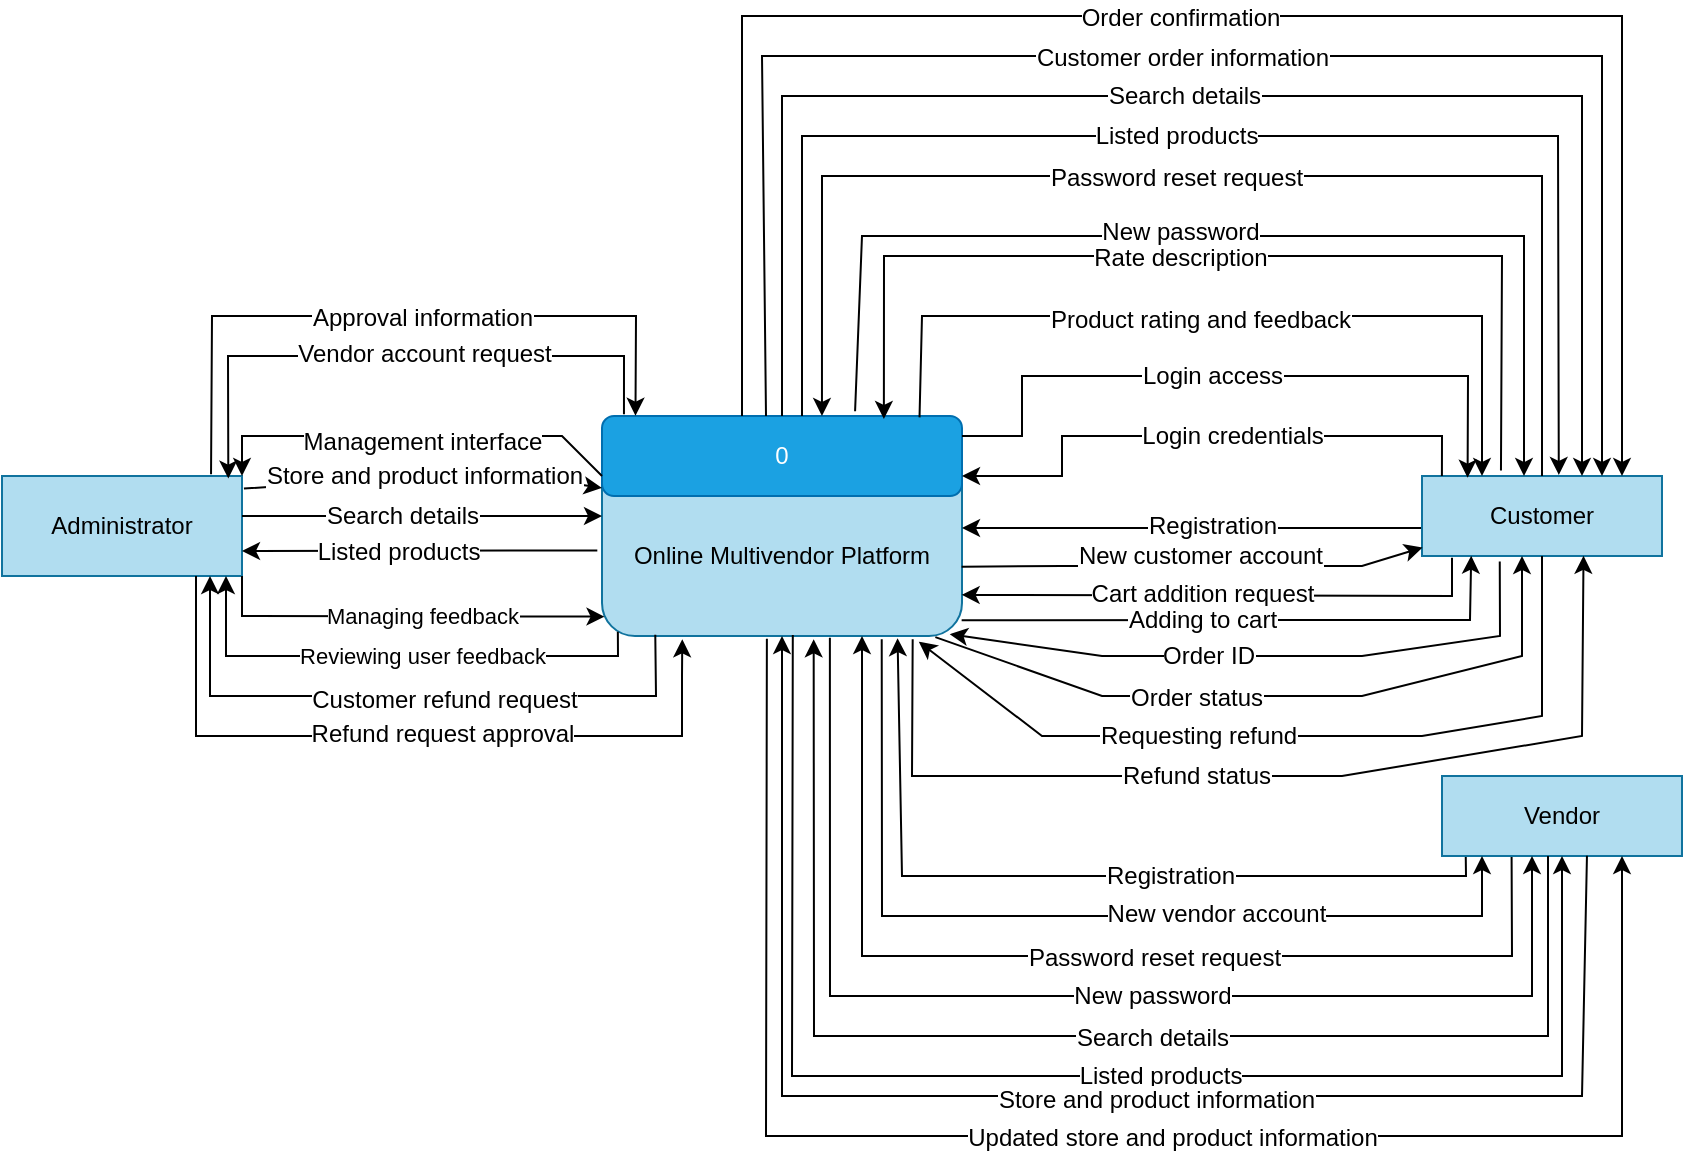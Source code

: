 <mxfile version="20.8.16" type="device"><diagram id="R2lEEEUBdFMjLlhIrx00" name="Page-1"><mxGraphModel dx="978" dy="571" grid="1" gridSize="10" guides="1" tooltips="1" connect="1" arrows="1" fold="1" page="1" pageScale="1" pageWidth="850" pageHeight="1100" math="0" shadow="0" extFonts="Permanent Marker^https://fonts.googleapis.com/css?family=Permanent+Marker"><root><mxCell id="0"/><mxCell id="1" parent="0"/><mxCell id="hxaN8XQYAj4pmijbKyGM-1" value="Customer" style="rounded=0;whiteSpace=wrap;html=1;fillColor=#b1ddf0;strokeColor=#10739e;" parent="1" vertex="1"><mxGeometry x="720" y="380" width="120" height="40" as="geometry"/></mxCell><mxCell id="hxaN8XQYAj4pmijbKyGM-2" value="&lt;br&gt;&lt;br&gt;Online Multivendor Platform" style="rounded=1;whiteSpace=wrap;html=1;align=center;fillColor=#b1ddf0;strokeColor=#10739e;" parent="1" vertex="1"><mxGeometry x="310" y="350" width="180" height="110" as="geometry"/></mxCell><mxCell id="hxaN8XQYAj4pmijbKyGM-3" value="0" style="rounded=1;whiteSpace=wrap;html=1;fillColor=#1ba1e2;strokeColor=#006EAF;fontColor=#ffffff;" parent="1" vertex="1"><mxGeometry x="310" y="350" width="180" height="40" as="geometry"/></mxCell><mxCell id="hxaN8XQYAj4pmijbKyGM-4" value="Vendor" style="rounded=0;whiteSpace=wrap;html=1;fillColor=#b1ddf0;strokeColor=#10739e;" parent="1" vertex="1"><mxGeometry x="730" y="530" width="120" height="40" as="geometry"/></mxCell><mxCell id="hxaN8XQYAj4pmijbKyGM-5" value="Administrator" style="rounded=0;whiteSpace=wrap;html=1;fillColor=#b1ddf0;strokeColor=#10739e;" parent="1" vertex="1"><mxGeometry x="10" y="380" width="120" height="50" as="geometry"/></mxCell><mxCell id="hxaN8XQYAj4pmijbKyGM-16" value="" style="endArrow=classic;html=1;rounded=0;exitX=-0.004;exitY=0.65;exitDx=0;exitDy=0;exitPerimeter=0;" parent="1" source="hxaN8XQYAj4pmijbKyGM-1" edge="1"><mxGeometry width="50" height="50" relative="1" as="geometry"><mxPoint x="400" y="440" as="sourcePoint"/><mxPoint x="490" y="406" as="targetPoint"/></mxGeometry></mxCell><mxCell id="hxaN8XQYAj4pmijbKyGM-54" value="Registration" style="edgeLabel;html=1;align=center;verticalAlign=middle;resizable=0;points=[];fontSize=12;" parent="hxaN8XQYAj4pmijbKyGM-16" vertex="1" connectable="0"><mxGeometry x="-0.141" y="-1" relative="1" as="geometry"><mxPoint x="-6" as="offset"/></mxGeometry></mxCell><mxCell id="hxaN8XQYAj4pmijbKyGM-18" value="" style="endArrow=classic;html=1;rounded=0;exitX=0.999;exitY=0.685;exitDx=0;exitDy=0;exitPerimeter=0;entryX=0.002;entryY=0.894;entryDx=0;entryDy=0;entryPerimeter=0;" parent="1" source="hxaN8XQYAj4pmijbKyGM-2" target="hxaN8XQYAj4pmijbKyGM-1" edge="1"><mxGeometry width="50" height="50" relative="1" as="geometry"><mxPoint x="729.52" y="416" as="sourcePoint"/><mxPoint x="680" y="430" as="targetPoint"/><Array as="points"><mxPoint x="540" y="425"/><mxPoint x="630" y="425"/><mxPoint x="660" y="425"/><mxPoint x="690" y="425"/></Array></mxGeometry></mxCell><mxCell id="hxaN8XQYAj4pmijbKyGM-53" value="New customer account" style="edgeLabel;html=1;align=center;verticalAlign=middle;resizable=0;points=[];fontSize=12;" parent="hxaN8XQYAj4pmijbKyGM-18" vertex="1" connectable="0"><mxGeometry x="0.025" y="-2" relative="1" as="geometry"><mxPoint y="-7" as="offset"/></mxGeometry></mxCell><mxCell id="hxaN8XQYAj4pmijbKyGM-22" value="" style="endArrow=classic;html=1;rounded=0;exitX=0.099;exitY=1.012;exitDx=0;exitDy=0;exitPerimeter=0;entryX=0.821;entryY=1.01;entryDx=0;entryDy=0;entryPerimeter=0;" parent="1" source="hxaN8XQYAj4pmijbKyGM-4" target="hxaN8XQYAj4pmijbKyGM-2" edge="1"><mxGeometry width="50" height="50" relative="1" as="geometry"><mxPoint x="740" y="580" as="sourcePoint"/><mxPoint x="469" y="460" as="targetPoint"/><Array as="points"><mxPoint x="742" y="580"/><mxPoint x="460" y="580"/></Array></mxGeometry></mxCell><mxCell id="hxaN8XQYAj4pmijbKyGM-52" value="Registration" style="edgeLabel;html=1;align=center;verticalAlign=middle;resizable=0;points=[];fontSize=12;" parent="hxaN8XQYAj4pmijbKyGM-22" vertex="1" connectable="0"><mxGeometry x="-0.187" y="-1" relative="1" as="geometry"><mxPoint x="9" y="1" as="offset"/></mxGeometry></mxCell><mxCell id="hxaN8XQYAj4pmijbKyGM-24" value="" style="endArrow=classic;html=1;rounded=0;exitX=0.777;exitY=1.015;exitDx=0;exitDy=0;exitPerimeter=0;" parent="1" source="hxaN8XQYAj4pmijbKyGM-2" edge="1"><mxGeometry width="50" height="50" relative="1" as="geometry"><mxPoint x="430" y="515" as="sourcePoint"/><mxPoint x="750" y="570" as="targetPoint"/><Array as="points"><mxPoint x="450" y="600"/><mxPoint x="570" y="600"/><mxPoint x="640" y="600"/><mxPoint x="680" y="600"/><mxPoint x="710" y="600"/><mxPoint x="750" y="600"/></Array></mxGeometry></mxCell><mxCell id="hxaN8XQYAj4pmijbKyGM-51" value="New vendor account" style="edgeLabel;html=1;align=center;verticalAlign=middle;resizable=0;points=[];fontSize=12;" parent="hxaN8XQYAj4pmijbKyGM-24" vertex="1" connectable="0"><mxGeometry x="0.235" y="1" relative="1" as="geometry"><mxPoint x="16" as="offset"/></mxGeometry></mxCell><mxCell id="hxaN8XQYAj4pmijbKyGM-27" value="" style="endArrow=classic;html=1;rounded=0;exitX=1;exitY=0.25;exitDx=0;exitDy=0;entryX=0.19;entryY=0.021;entryDx=0;entryDy=0;entryPerimeter=0;" parent="1" source="hxaN8XQYAj4pmijbKyGM-3" target="hxaN8XQYAj4pmijbKyGM-1" edge="1"><mxGeometry width="50" height="50" relative="1" as="geometry"><mxPoint x="719.52" y="379.35" as="sourcePoint"/><mxPoint x="760" y="350" as="targetPoint"/><Array as="points"><mxPoint x="520" y="360"/><mxPoint x="520" y="330"/><mxPoint x="743" y="330"/></Array></mxGeometry></mxCell><mxCell id="hxaN8XQYAj4pmijbKyGM-56" value="Login access" style="edgeLabel;html=1;align=center;verticalAlign=middle;resizable=0;points=[];fontSize=12;" parent="hxaN8XQYAj4pmijbKyGM-27" vertex="1" connectable="0"><mxGeometry x="-0.089" y="-4" relative="1" as="geometry"><mxPoint x="3" y="-4" as="offset"/></mxGeometry></mxCell><mxCell id="hxaN8XQYAj4pmijbKyGM-30" value="" style="endArrow=classic;html=1;rounded=0;fontSize=12;exitX=0.329;exitY=-0.069;exitDx=0;exitDy=0;entryX=0.783;entryY=0.037;entryDx=0;entryDy=0;entryPerimeter=0;exitPerimeter=0;" parent="1" source="hxaN8XQYAj4pmijbKyGM-1" target="hxaN8XQYAj4pmijbKyGM-3" edge="1"><mxGeometry width="50" height="50" relative="1" as="geometry"><mxPoint x="770" y="380" as="sourcePoint"/><mxPoint x="451" y="347" as="targetPoint"/><Array as="points"><mxPoint x="760" y="270"/><mxPoint x="451" y="270"/></Array></mxGeometry></mxCell><mxCell id="hxaN8XQYAj4pmijbKyGM-58" value="Rate description" style="edgeLabel;html=1;align=center;verticalAlign=middle;resizable=0;points=[];fontSize=12;" parent="hxaN8XQYAj4pmijbKyGM-30" vertex="1" connectable="0"><mxGeometry x="0.014" y="1" relative="1" as="geometry"><mxPoint x="-16" as="offset"/></mxGeometry></mxCell><mxCell id="hxaN8XQYAj4pmijbKyGM-34" value="" style="endArrow=classic;html=1;rounded=0;fontSize=12;exitX=0.882;exitY=0.017;exitDx=0;exitDy=0;exitPerimeter=0;entryX=0.25;entryY=0;entryDx=0;entryDy=0;" parent="1" source="hxaN8XQYAj4pmijbKyGM-3" target="hxaN8XQYAj4pmijbKyGM-1" edge="1"><mxGeometry width="50" height="50" relative="1" as="geometry"><mxPoint x="470" y="350" as="sourcePoint"/><mxPoint x="768" y="378" as="targetPoint"/><Array as="points"><mxPoint x="470" y="300"/><mxPoint x="750" y="300"/></Array></mxGeometry></mxCell><mxCell id="hxaN8XQYAj4pmijbKyGM-57" value="Product rating and feedback" style="edgeLabel;html=1;align=center;verticalAlign=middle;resizable=0;points=[];fontSize=12;" parent="hxaN8XQYAj4pmijbKyGM-34" vertex="1" connectable="0"><mxGeometry x="-0.144" y="-2" relative="1" as="geometry"><mxPoint x="13" as="offset"/></mxGeometry></mxCell><mxCell id="hxaN8XQYAj4pmijbKyGM-39" value="" style="endArrow=classic;html=1;rounded=0;fontSize=12;exitX=0.083;exitY=0;exitDx=0;exitDy=0;exitPerimeter=0;" parent="1" source="hxaN8XQYAj4pmijbKyGM-1" edge="1"><mxGeometry width="50" height="50" relative="1" as="geometry"><mxPoint x="720" y="350" as="sourcePoint"/><mxPoint x="490" y="380" as="targetPoint"/><Array as="points"><mxPoint x="730" y="360"/><mxPoint x="540" y="360"/><mxPoint x="540" y="380"/></Array></mxGeometry></mxCell><mxCell id="hxaN8XQYAj4pmijbKyGM-55" value="Login credentials" style="edgeLabel;html=1;align=center;verticalAlign=middle;resizable=0;points=[];fontSize=12;" parent="hxaN8XQYAj4pmijbKyGM-39" vertex="1" connectable="0"><mxGeometry x="-0.105" relative="1" as="geometry"><mxPoint as="offset"/></mxGeometry></mxCell><mxCell id="hxaN8XQYAj4pmijbKyGM-40" value="" style="endArrow=classic;html=1;rounded=0;fontSize=12;exitX=0.633;exitY=1.008;exitDx=0;exitDy=0;exitPerimeter=0;" parent="1" source="hxaN8XQYAj4pmijbKyGM-2" edge="1"><mxGeometry width="50" height="50" relative="1" as="geometry"><mxPoint x="370" y="560" as="sourcePoint"/><mxPoint x="775" y="570" as="targetPoint"/><Array as="points"><mxPoint x="424" y="640"/><mxPoint x="775" y="640"/></Array></mxGeometry></mxCell><mxCell id="hxaN8XQYAj4pmijbKyGM-50" value="New password" style="edgeLabel;html=1;align=center;verticalAlign=middle;resizable=0;points=[];fontSize=12;" parent="hxaN8XQYAj4pmijbKyGM-40" vertex="1" connectable="0"><mxGeometry x="0.103" relative="1" as="geometry"><mxPoint x="9" as="offset"/></mxGeometry></mxCell><mxCell id="hxaN8XQYAj4pmijbKyGM-44" value="" style="endArrow=classic;html=1;rounded=0;fontSize=12;exitX=0.29;exitY=1.012;exitDx=0;exitDy=0;exitPerimeter=0;" parent="1" source="hxaN8XQYAj4pmijbKyGM-4" edge="1"><mxGeometry width="50" height="50" relative="1" as="geometry"><mxPoint x="765" y="590" as="sourcePoint"/><mxPoint x="440" y="460" as="targetPoint"/><Array as="points"><mxPoint x="765" y="620"/><mxPoint x="440" y="620"/></Array></mxGeometry></mxCell><mxCell id="hxaN8XQYAj4pmijbKyGM-49" value="Password reset request" style="edgeLabel;html=1;align=center;verticalAlign=middle;resizable=0;points=[];fontSize=12;" parent="hxaN8XQYAj4pmijbKyGM-44" vertex="1" connectable="0"><mxGeometry x="-0.054" y="1" relative="1" as="geometry"><mxPoint x="24" as="offset"/></mxGeometry></mxCell><mxCell id="hxaN8XQYAj4pmijbKyGM-61" value="" style="endArrow=classic;html=1;rounded=0;fontSize=12;exitX=0.703;exitY=-0.06;exitDx=0;exitDy=0;exitPerimeter=0;" parent="1" source="hxaN8XQYAj4pmijbKyGM-3" edge="1"><mxGeometry width="50" height="50" relative="1" as="geometry"><mxPoint x="390" y="350" as="sourcePoint"/><mxPoint x="771" y="380" as="targetPoint"/><Array as="points"><mxPoint x="440" y="260"/><mxPoint x="771" y="260"/></Array></mxGeometry></mxCell><mxCell id="hxaN8XQYAj4pmijbKyGM-62" value="New password" style="edgeLabel;html=1;align=center;verticalAlign=middle;resizable=0;points=[];fontSize=12;" parent="hxaN8XQYAj4pmijbKyGM-61" vertex="1" connectable="0"><mxGeometry x="-0.087" y="2" relative="1" as="geometry"><mxPoint as="offset"/></mxGeometry></mxCell><mxCell id="hxaN8XQYAj4pmijbKyGM-65" value="" style="endArrow=classic;html=1;rounded=0;fontSize=12;entryX=0.611;entryY=0;entryDx=0;entryDy=0;entryPerimeter=0;exitX=0.5;exitY=0;exitDx=0;exitDy=0;" parent="1" source="hxaN8XQYAj4pmijbKyGM-1" target="hxaN8XQYAj4pmijbKyGM-3" edge="1"><mxGeometry width="50" height="50" relative="1" as="geometry"><mxPoint x="810" y="240" as="sourcePoint"/><mxPoint x="420" y="340" as="targetPoint"/><Array as="points"><mxPoint x="780" y="230"/><mxPoint x="420" y="230"/></Array></mxGeometry></mxCell><mxCell id="hxaN8XQYAj4pmijbKyGM-66" value="Password reset request" style="edgeLabel;html=1;align=center;verticalAlign=middle;resizable=0;points=[];fontSize=12;" parent="hxaN8XQYAj4pmijbKyGM-65" vertex="1" connectable="0"><mxGeometry x="0.081" y="1" relative="1" as="geometry"><mxPoint x="7" as="offset"/></mxGeometry></mxCell><mxCell id="hxaN8XQYAj4pmijbKyGM-67" value="" style="endArrow=classic;html=1;rounded=0;fontSize=12;" parent="1" edge="1"><mxGeometry width="50" height="50" relative="1" as="geometry"><mxPoint x="130" y="400" as="sourcePoint"/><mxPoint x="310" y="400" as="targetPoint"/></mxGeometry></mxCell><mxCell id="hxaN8XQYAj4pmijbKyGM-76" value="Search details" style="edgeLabel;html=1;align=center;verticalAlign=middle;resizable=0;points=[];fontSize=12;" parent="hxaN8XQYAj4pmijbKyGM-67" vertex="1" connectable="0"><mxGeometry x="-0.17" y="-2" relative="1" as="geometry"><mxPoint x="5" y="-2" as="offset"/></mxGeometry></mxCell><mxCell id="hxaN8XQYAj4pmijbKyGM-69" value="" style="endArrow=classic;html=1;rounded=0;fontSize=12;entryX=1;entryY=0.75;entryDx=0;entryDy=0;exitX=-0.013;exitY=0.611;exitDx=0;exitDy=0;exitPerimeter=0;" parent="1" source="hxaN8XQYAj4pmijbKyGM-2" target="hxaN8XQYAj4pmijbKyGM-5" edge="1"><mxGeometry width="50" height="50" relative="1" as="geometry"><mxPoint x="290" y="422.5" as="sourcePoint"/><mxPoint x="130" y="420" as="targetPoint"/></mxGeometry></mxCell><mxCell id="hxaN8XQYAj4pmijbKyGM-78" value="Listed products" style="edgeLabel;html=1;align=center;verticalAlign=middle;resizable=0;points=[];fontSize=12;" parent="hxaN8XQYAj4pmijbKyGM-69" vertex="1" connectable="0"><mxGeometry x="0.118" relative="1" as="geometry"><mxPoint as="offset"/></mxGeometry></mxCell><mxCell id="hxaN8XQYAj4pmijbKyGM-79" value="" style="endArrow=classic;html=1;rounded=0;fontSize=12;entryX=0.588;entryY=1.015;entryDx=0;entryDy=0;entryPerimeter=0;" parent="1" target="hxaN8XQYAj4pmijbKyGM-2" edge="1"><mxGeometry width="50" height="50" relative="1" as="geometry"><mxPoint x="783" y="570" as="sourcePoint"/><mxPoint x="370" y="600" as="targetPoint"/><Array as="points"><mxPoint x="783" y="660"/><mxPoint x="416" y="660"/></Array></mxGeometry></mxCell><mxCell id="hxaN8XQYAj4pmijbKyGM-81" value="Search details" style="edgeLabel;html=1;align=center;verticalAlign=middle;resizable=0;points=[];fontSize=12;" parent="hxaN8XQYAj4pmijbKyGM-79" vertex="1" connectable="0"><mxGeometry x="-0.146" y="1" relative="1" as="geometry"><mxPoint x="-8" as="offset"/></mxGeometry></mxCell><mxCell id="hxaN8XQYAj4pmijbKyGM-82" value="" style="endArrow=classic;html=1;rounded=0;fontSize=12;exitX=0.53;exitY=0.995;exitDx=0;exitDy=0;exitPerimeter=0;" parent="1" source="hxaN8XQYAj4pmijbKyGM-2" edge="1"><mxGeometry width="50" height="50" relative="1" as="geometry"><mxPoint x="270" y="650" as="sourcePoint"/><mxPoint x="790" y="570" as="targetPoint"/><Array as="points"><mxPoint x="405" y="680"/><mxPoint x="790" y="680"/></Array></mxGeometry></mxCell><mxCell id="hxaN8XQYAj4pmijbKyGM-83" value="Listed products" style="edgeLabel;html=1;align=center;verticalAlign=middle;resizable=0;points=[];fontSize=12;" parent="hxaN8XQYAj4pmijbKyGM-82" vertex="1" connectable="0"><mxGeometry x="0.137" y="-2" relative="1" as="geometry"><mxPoint x="-3" y="-2" as="offset"/></mxGeometry></mxCell><mxCell id="hxaN8XQYAj4pmijbKyGM-84" value="" style="endArrow=classic;html=1;rounded=0;fontSize=12;entryX=0.57;entryY=-0.014;entryDx=0;entryDy=0;entryPerimeter=0;" parent="1" target="hxaN8XQYAj4pmijbKyGM-1" edge="1"><mxGeometry width="50" height="50" relative="1" as="geometry"><mxPoint x="410" y="350" as="sourcePoint"/><mxPoint x="819" y="380" as="targetPoint"/><Array as="points"><mxPoint x="410" y="210"/><mxPoint x="788" y="210"/></Array></mxGeometry></mxCell><mxCell id="hxaN8XQYAj4pmijbKyGM-85" value="Listed products" style="edgeLabel;html=1;align=center;verticalAlign=middle;resizable=0;points=[];fontSize=12;" parent="hxaN8XQYAj4pmijbKyGM-84" vertex="1" connectable="0"><mxGeometry x="-0.087" relative="1" as="geometry"><mxPoint x="13" as="offset"/></mxGeometry></mxCell><mxCell id="hxaN8XQYAj4pmijbKyGM-86" value="Search details" style="endArrow=classic;html=1;rounded=0;fontSize=12;" parent="1" edge="1"><mxGeometry x="-0.039" width="50" height="50" relative="1" as="geometry"><mxPoint x="400" y="350" as="sourcePoint"/><mxPoint x="800" y="380" as="targetPoint"/><Array as="points"><mxPoint x="400" y="190"/><mxPoint x="610" y="190"/><mxPoint x="800" y="190"/></Array><mxPoint as="offset"/></mxGeometry></mxCell><mxCell id="hxaN8XQYAj4pmijbKyGM-87" value="" style="endArrow=classic;html=1;rounded=0;fontSize=12;exitX=0.125;exitY=1.023;exitDx=0;exitDy=0;exitPerimeter=0;entryX=0.999;entryY=0.813;entryDx=0;entryDy=0;entryPerimeter=0;" parent="1" source="hxaN8XQYAj4pmijbKyGM-1" target="hxaN8XQYAj4pmijbKyGM-2" edge="1"><mxGeometry width="50" height="50" relative="1" as="geometry"><mxPoint x="730" y="430" as="sourcePoint"/><mxPoint x="480" y="460" as="targetPoint"/><Array as="points"><mxPoint x="735" y="440"/></Array></mxGeometry></mxCell><mxCell id="hxaN8XQYAj4pmijbKyGM-88" value="Cart addition request" style="edgeLabel;html=1;align=center;verticalAlign=middle;resizable=0;points=[];fontSize=12;" parent="hxaN8XQYAj4pmijbKyGM-87" vertex="1" connectable="0"><mxGeometry x="0.246" y="-1" relative="1" as="geometry"><mxPoint x="20" as="offset"/></mxGeometry></mxCell><mxCell id="hxaN8XQYAj4pmijbKyGM-89" value="" style="endArrow=classic;html=1;rounded=0;fontSize=12;entryX=0.205;entryY=0.996;entryDx=0;entryDy=0;entryPerimeter=0;exitX=0.999;exitY=0.928;exitDx=0;exitDy=0;exitPerimeter=0;" parent="1" source="hxaN8XQYAj4pmijbKyGM-2" target="hxaN8XQYAj4pmijbKyGM-1" edge="1"><mxGeometry width="50" height="50" relative="1" as="geometry"><mxPoint x="490" y="450" as="sourcePoint"/><mxPoint x="770" y="452" as="targetPoint"/><Array as="points"><mxPoint x="744" y="452"/></Array></mxGeometry></mxCell><mxCell id="hxaN8XQYAj4pmijbKyGM-90" value="Adding to cart" style="edgeLabel;html=1;align=center;verticalAlign=middle;resizable=0;points=[];fontSize=12;" parent="hxaN8XQYAj4pmijbKyGM-89" vertex="1" connectable="0"><mxGeometry x="-0.271" relative="1" as="geometry"><mxPoint x="15" as="offset"/></mxGeometry></mxCell><mxCell id="hxaN8XQYAj4pmijbKyGM-96" value="" style="endArrow=classic;html=1;rounded=0;fontSize=12;" parent="1" edge="1"><mxGeometry width="50" height="50" relative="1" as="geometry"><mxPoint x="380" y="350" as="sourcePoint"/><mxPoint x="820" y="380" as="targetPoint"/><Array as="points"><mxPoint x="380" y="150"/><mxPoint x="820" y="150"/></Array></mxGeometry></mxCell><mxCell id="hxaN8XQYAj4pmijbKyGM-97" value="Order confirmation" style="edgeLabel;html=1;align=center;verticalAlign=middle;resizable=0;points=[];fontSize=12;" parent="hxaN8XQYAj4pmijbKyGM-96" vertex="1" connectable="0"><mxGeometry x="-0.072" y="-1" relative="1" as="geometry"><mxPoint x="15" as="offset"/></mxGeometry></mxCell><mxCell id="hxaN8XQYAj4pmijbKyGM-98" value="" style="endArrow=classic;html=1;rounded=0;fontSize=12;" parent="1" edge="1"><mxGeometry width="50" height="50" relative="1" as="geometry"><mxPoint x="392" y="350" as="sourcePoint"/><mxPoint x="810" y="380" as="targetPoint"/><Array as="points"><mxPoint x="390" y="170"/><mxPoint x="810" y="170"/></Array></mxGeometry></mxCell><mxCell id="hxaN8XQYAj4pmijbKyGM-99" value="Customer order information" style="edgeLabel;html=1;align=center;verticalAlign=middle;resizable=0;points=[];fontSize=12;" parent="hxaN8XQYAj4pmijbKyGM-98" vertex="1" connectable="0"><mxGeometry x="0.04" y="-1" relative="1" as="geometry"><mxPoint x="-31" as="offset"/></mxGeometry></mxCell><mxCell id="hxaN8XQYAj4pmijbKyGM-100" value="" style="endArrow=classic;html=1;rounded=0;fontSize=12;entryX=0.5;entryY=1;entryDx=0;entryDy=0;exitX=0.604;exitY=0.996;exitDx=0;exitDy=0;exitPerimeter=0;" parent="1" source="hxaN8XQYAj4pmijbKyGM-4" target="hxaN8XQYAj4pmijbKyGM-2" edge="1"><mxGeometry width="50" height="50" relative="1" as="geometry"><mxPoint x="800" y="660" as="sourcePoint"/><mxPoint x="400" y="530" as="targetPoint"/><Array as="points"><mxPoint x="800" y="690"/><mxPoint x="400" y="690"/></Array></mxGeometry></mxCell><mxCell id="hxaN8XQYAj4pmijbKyGM-101" value="Store and product information" style="edgeLabel;html=1;align=center;verticalAlign=middle;resizable=0;points=[];fontSize=12;" parent="hxaN8XQYAj4pmijbKyGM-100" vertex="1" connectable="0"><mxGeometry x="-0.036" y="2" relative="1" as="geometry"><mxPoint x="28" as="offset"/></mxGeometry></mxCell><mxCell id="hxaN8XQYAj4pmijbKyGM-102" value="" style="endArrow=classic;html=1;rounded=0;fontSize=12;exitX=0.458;exitY=1.012;exitDx=0;exitDy=0;exitPerimeter=0;" parent="1" source="hxaN8XQYAj4pmijbKyGM-2" edge="1"><mxGeometry width="50" height="50" relative="1" as="geometry"><mxPoint x="300" y="590" as="sourcePoint"/><mxPoint x="820" y="570" as="targetPoint"/><Array as="points"><mxPoint x="392" y="710"/><mxPoint x="820" y="710"/></Array></mxGeometry></mxCell><mxCell id="hxaN8XQYAj4pmijbKyGM-103" value="Updated store and product information" style="edgeLabel;html=1;align=center;verticalAlign=middle;resizable=0;points=[];fontSize=12;" parent="hxaN8XQYAj4pmijbKyGM-102" vertex="1" connectable="0"><mxGeometry x="0.124" y="-1" relative="1" as="geometry"><mxPoint x="-8" as="offset"/></mxGeometry></mxCell><mxCell id="hxaN8XQYAj4pmijbKyGM-104" value="" style="endArrow=classic;html=1;rounded=0;fontSize=12;exitX=0.324;exitY=1.068;exitDx=0;exitDy=0;exitPerimeter=0;entryX=0.966;entryY=0.992;entryDx=0;entryDy=0;entryPerimeter=0;" parent="1" source="hxaN8XQYAj4pmijbKyGM-1" target="hxaN8XQYAj4pmijbKyGM-2" edge="1"><mxGeometry width="50" height="50" relative="1" as="geometry"><mxPoint x="755" y="480" as="sourcePoint"/><mxPoint x="760" y="470" as="targetPoint"/><Array as="points"><mxPoint x="759" y="460"/><mxPoint x="690" y="470"/><mxPoint x="620" y="470"/><mxPoint x="560" y="470"/></Array></mxGeometry></mxCell><mxCell id="hxaN8XQYAj4pmijbKyGM-108" value="Order ID" style="edgeLabel;html=1;align=center;verticalAlign=middle;resizable=0;points=[];fontSize=12;" parent="hxaN8XQYAj4pmijbKyGM-104" vertex="1" connectable="0"><mxGeometry x="0.176" relative="1" as="geometry"><mxPoint as="offset"/></mxGeometry></mxCell><mxCell id="hxaN8XQYAj4pmijbKyGM-105" value="" style="endArrow=classic;html=1;rounded=0;fontSize=12;exitX=0.926;exitY=1.005;exitDx=0;exitDy=0;exitPerimeter=0;" parent="1" source="hxaN8XQYAj4pmijbKyGM-2" edge="1"><mxGeometry width="50" height="50" relative="1" as="geometry"><mxPoint x="580" y="520" as="sourcePoint"/><mxPoint x="770" y="420" as="targetPoint"/><Array as="points"><mxPoint x="560" y="490"/><mxPoint x="690" y="490"/><mxPoint x="770" y="470"/></Array></mxGeometry></mxCell><mxCell id="hxaN8XQYAj4pmijbKyGM-107" value="Order status" style="edgeLabel;html=1;align=center;verticalAlign=middle;resizable=0;points=[];fontSize=12;" parent="hxaN8XQYAj4pmijbKyGM-105" vertex="1" connectable="0"><mxGeometry x="-0.23" y="-1" relative="1" as="geometry"><mxPoint as="offset"/></mxGeometry></mxCell><mxCell id="hxaN8XQYAj4pmijbKyGM-109" value="" style="endArrow=classic;html=1;rounded=0;fontSize=12;exitX=1.008;exitY=0.126;exitDx=0;exitDy=0;exitPerimeter=0;" parent="1" source="hxaN8XQYAj4pmijbKyGM-5" edge="1"><mxGeometry width="50" height="50" relative="1" as="geometry"><mxPoint x="130" y="395" as="sourcePoint"/><mxPoint x="310" y="386" as="targetPoint"/><Array as="points"><mxPoint x="220" y="380"/><mxPoint x="270" y="380"/></Array></mxGeometry></mxCell><mxCell id="hxaN8XQYAj4pmijbKyGM-110" value="Store and product information" style="edgeLabel;html=1;align=center;verticalAlign=middle;resizable=0;points=[];fontSize=12;" parent="hxaN8XQYAj4pmijbKyGM-109" vertex="1" connectable="0"><mxGeometry x="-0.146" y="-1" relative="1" as="geometry"><mxPoint x="13" y="-2" as="offset"/></mxGeometry></mxCell><mxCell id="hxaN8XQYAj4pmijbKyGM-111" value="" style="endArrow=classic;html=1;rounded=0;fontSize=12;exitX=0;exitY=0.75;exitDx=0;exitDy=0;entryX=1;entryY=0;entryDx=0;entryDy=0;" parent="1" source="hxaN8XQYAj4pmijbKyGM-3" target="hxaN8XQYAj4pmijbKyGM-5" edge="1"><mxGeometry width="50" height="50" relative="1" as="geometry"><mxPoint x="130" y="350" as="sourcePoint"/><mxPoint x="130" y="350" as="targetPoint"/><Array as="points"><mxPoint x="290" y="360"/><mxPoint x="130" y="360"/></Array></mxGeometry></mxCell><mxCell id="hxaN8XQYAj4pmijbKyGM-113" value="Management interface" style="edgeLabel;html=1;align=center;verticalAlign=middle;resizable=0;points=[];fontSize=12;" parent="hxaN8XQYAj4pmijbKyGM-111" vertex="1" connectable="0"><mxGeometry x="-0.1" y="3" relative="1" as="geometry"><mxPoint x="-5" as="offset"/></mxGeometry></mxCell><mxCell id="hxaN8XQYAj4pmijbKyGM-114" value="" style="endArrow=classic;html=1;rounded=0;fontSize=12;exitX=0.061;exitY=-0.021;exitDx=0;exitDy=0;exitPerimeter=0;entryX=0.943;entryY=0.026;entryDx=0;entryDy=0;entryPerimeter=0;" parent="1" source="hxaN8XQYAj4pmijbKyGM-3" target="hxaN8XQYAj4pmijbKyGM-5" edge="1"><mxGeometry width="50" height="50" relative="1" as="geometry"><mxPoint x="270" y="340" as="sourcePoint"/><mxPoint x="110" y="370" as="targetPoint"/><Array as="points"><mxPoint x="321" y="320"/><mxPoint x="123" y="320"/></Array></mxGeometry></mxCell><mxCell id="hxaN8XQYAj4pmijbKyGM-115" value="Vendor account request" style="edgeLabel;html=1;align=center;verticalAlign=middle;resizable=0;points=[];fontSize=12;" parent="hxaN8XQYAj4pmijbKyGM-114" vertex="1" connectable="0"><mxGeometry x="-0.025" y="-1" relative="1" as="geometry"><mxPoint x="11" as="offset"/></mxGeometry></mxCell><mxCell id="hxaN8XQYAj4pmijbKyGM-116" value="" style="endArrow=classic;html=1;rounded=0;fontSize=12;exitX=0.871;exitY=-0.017;exitDx=0;exitDy=0;exitPerimeter=0;entryX=0.093;entryY=-0.004;entryDx=0;entryDy=0;entryPerimeter=0;" parent="1" source="hxaN8XQYAj4pmijbKyGM-5" target="hxaN8XQYAj4pmijbKyGM-3" edge="1"><mxGeometry width="50" height="50" relative="1" as="geometry"><mxPoint x="80" y="370" as="sourcePoint"/><mxPoint x="350" y="300" as="targetPoint"/><Array as="points"><mxPoint x="115" y="300"/><mxPoint x="327" y="300"/></Array></mxGeometry></mxCell><mxCell id="hxaN8XQYAj4pmijbKyGM-117" value="Approval information" style="edgeLabel;html=1;align=center;verticalAlign=middle;resizable=0;points=[];fontSize=12;" parent="hxaN8XQYAj4pmijbKyGM-116" vertex="1" connectable="0"><mxGeometry x="0.208" y="-1" relative="1" as="geometry"><mxPoint x="-22" as="offset"/></mxGeometry></mxCell><mxCell id="hxaN8XQYAj4pmijbKyGM-125" value="" style="endArrow=classic;html=1;rounded=0;fontSize=12;exitX=0.5;exitY=1;exitDx=0;exitDy=0;entryX=0.88;entryY=1.026;entryDx=0;entryDy=0;entryPerimeter=0;" parent="1" source="hxaN8XQYAj4pmijbKyGM-1" target="hxaN8XQYAj4pmijbKyGM-2" edge="1"><mxGeometry width="50" height="50" relative="1" as="geometry"><mxPoint x="789" y="419" as="sourcePoint"/><mxPoint x="480" y="480" as="targetPoint"/><Array as="points"><mxPoint x="780" y="500"/><mxPoint x="720" y="510"/><mxPoint x="660" y="510"/><mxPoint x="530" y="510"/></Array></mxGeometry></mxCell><mxCell id="hxaN8XQYAj4pmijbKyGM-127" value="Requesting refund" style="edgeLabel;html=1;align=center;verticalAlign=middle;resizable=0;points=[];fontSize=12;" parent="hxaN8XQYAj4pmijbKyGM-125" vertex="1" connectable="0"><mxGeometry x="0.242" relative="1" as="geometry"><mxPoint as="offset"/></mxGeometry></mxCell><mxCell id="hxaN8XQYAj4pmijbKyGM-128" value="" style="endArrow=classic;html=1;rounded=0;fontSize=12;exitX=0.863;exitY=1.015;exitDx=0;exitDy=0;exitPerimeter=0;entryX=0.673;entryY=0.997;entryDx=0;entryDy=0;entryPerimeter=0;" parent="1" source="hxaN8XQYAj4pmijbKyGM-2" target="hxaN8XQYAj4pmijbKyGM-1" edge="1"><mxGeometry width="50" height="50" relative="1" as="geometry"><mxPoint x="480" y="560" as="sourcePoint"/><mxPoint x="820" y="460" as="targetPoint"/><Array as="points"><mxPoint x="465" y="530"/><mxPoint x="680" y="530"/><mxPoint x="800" y="510"/></Array></mxGeometry></mxCell><mxCell id="hxaN8XQYAj4pmijbKyGM-130" value="Refund status" style="edgeLabel;html=1;align=center;verticalAlign=middle;resizable=0;points=[];fontSize=12;" parent="hxaN8XQYAj4pmijbKyGM-128" vertex="1" connectable="0"><mxGeometry x="-0.197" y="1" relative="1" as="geometry"><mxPoint x="11" y="1" as="offset"/></mxGeometry></mxCell><mxCell id="hxaN8XQYAj4pmijbKyGM-131" value="" style="endArrow=classic;html=1;rounded=0;fontSize=12;exitX=0.148;exitY=0.994;exitDx=0;exitDy=0;exitPerimeter=0;" parent="1" source="hxaN8XQYAj4pmijbKyGM-2" edge="1"><mxGeometry width="50" height="50" relative="1" as="geometry"><mxPoint x="300" y="560" as="sourcePoint"/><mxPoint x="114" y="430" as="targetPoint"/><Array as="points"><mxPoint x="337" y="490"/><mxPoint x="114" y="490"/></Array></mxGeometry></mxCell><mxCell id="hxaN8XQYAj4pmijbKyGM-132" value="Customer refund request" style="edgeLabel;html=1;align=center;verticalAlign=middle;resizable=0;points=[];fontSize=12;" parent="hxaN8XQYAj4pmijbKyGM-131" vertex="1" connectable="0"><mxGeometry x="-0.037" y="2" relative="1" as="geometry"><mxPoint x="14" as="offset"/></mxGeometry></mxCell><mxCell id="hxaN8XQYAj4pmijbKyGM-133" value="" style="endArrow=classic;html=1;rounded=0;fontSize=12;entryX=0.223;entryY=1.015;entryDx=0;entryDy=0;entryPerimeter=0;" parent="1" target="hxaN8XQYAj4pmijbKyGM-2" edge="1"><mxGeometry width="50" height="50" relative="1" as="geometry"><mxPoint x="107" y="430" as="sourcePoint"/><mxPoint x="360" y="510" as="targetPoint"/><Array as="points"><mxPoint x="107" y="510"/><mxPoint x="350" y="510"/><mxPoint x="350" y="480"/></Array></mxGeometry></mxCell><mxCell id="hxaN8XQYAj4pmijbKyGM-135" value="Refund request approval" style="edgeLabel;html=1;align=center;verticalAlign=middle;resizable=0;points=[];fontSize=12;" parent="hxaN8XQYAj4pmijbKyGM-133" vertex="1" connectable="0"><mxGeometry x="0.046" y="1" relative="1" as="geometry"><mxPoint x="9" as="offset"/></mxGeometry></mxCell><mxCell id="LEnuW6C9BQ678EOgV6yr-1" value="" style="endArrow=classic;html=1;rounded=0;exitX=0.044;exitY=0.981;exitDx=0;exitDy=0;exitPerimeter=0;" edge="1" parent="1" source="hxaN8XQYAj4pmijbKyGM-2"><mxGeometry width="50" height="50" relative="1" as="geometry"><mxPoint x="290" y="460" as="sourcePoint"/><mxPoint x="122" y="430" as="targetPoint"/><Array as="points"><mxPoint x="318" y="470"/><mxPoint x="122" y="470"/></Array></mxGeometry></mxCell><mxCell id="LEnuW6C9BQ678EOgV6yr-2" value="Reviewing user feedback" style="edgeLabel;html=1;align=center;verticalAlign=middle;resizable=0;points=[];" vertex="1" connectable="0" parent="LEnuW6C9BQ678EOgV6yr-1"><mxGeometry x="-0.031" relative="1" as="geometry"><mxPoint x="10" as="offset"/></mxGeometry></mxCell><mxCell id="LEnuW6C9BQ678EOgV6yr-3" value="" style="endArrow=classic;html=1;rounded=0;exitX=1;exitY=1;exitDx=0;exitDy=0;entryX=0.007;entryY=0.912;entryDx=0;entryDy=0;entryPerimeter=0;" edge="1" parent="1" source="hxaN8XQYAj4pmijbKyGM-5" target="hxaN8XQYAj4pmijbKyGM-2"><mxGeometry width="50" height="50" relative="1" as="geometry"><mxPoint x="130" y="440" as="sourcePoint"/><mxPoint x="308" y="450" as="targetPoint"/><Array as="points"><mxPoint x="130" y="450"/></Array></mxGeometry></mxCell><mxCell id="LEnuW6C9BQ678EOgV6yr-4" value="Managing feedback" style="edgeLabel;html=1;align=center;verticalAlign=middle;resizable=0;points=[];" vertex="1" connectable="0" parent="LEnuW6C9BQ678EOgV6yr-3"><mxGeometry x="0.233" relative="1" as="geometry"><mxPoint x="-14" as="offset"/></mxGeometry></mxCell></root></mxGraphModel></diagram></mxfile>